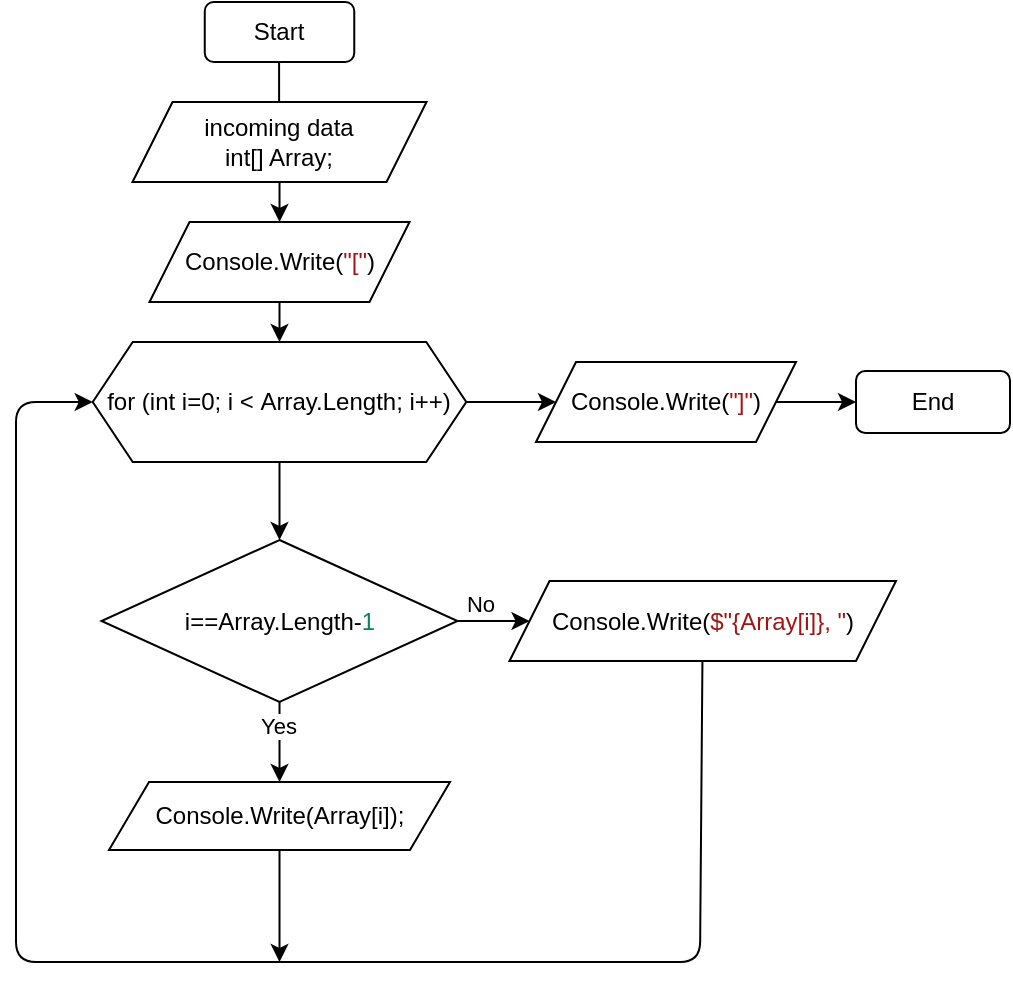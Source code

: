 <mxfile>
    <diagram id="EK19xXZXsurz1Jw2k540" name="Страница 1">
        <mxGraphModel dx="837" dy="387" grid="1" gridSize="10" guides="1" tooltips="1" connect="1" arrows="1" fold="1" page="1" pageScale="1" pageWidth="827" pageHeight="1169" math="0" shadow="0">
            <root>
                <mxCell id="0"/>
                <mxCell id="1" parent="0"/>
                <mxCell id="2" value="Start" style="rounded=1;whiteSpace=wrap;html=1;" parent="1" vertex="1">
                    <mxGeometry x="334.38" y="70" width="74.75" height="30" as="geometry"/>
                </mxCell>
                <mxCell id="3" value="" style="endArrow=classic;html=1;" parent="1" edge="1">
                    <mxGeometry width="50" height="50" relative="1" as="geometry">
                        <mxPoint x="371.55" y="100" as="sourcePoint"/>
                        <mxPoint x="371.55" y="140" as="targetPoint"/>
                    </mxGeometry>
                </mxCell>
                <mxCell id="31" style="edgeStyle=none;html=1;entryX=0.5;entryY=0;entryDx=0;entryDy=0;" edge="1" parent="1" source="5" target="24">
                    <mxGeometry relative="1" as="geometry">
                        <Array as="points"/>
                    </mxGeometry>
                </mxCell>
                <mxCell id="32" value="Yes" style="edgeLabel;html=1;align=center;verticalAlign=middle;resizable=0;points=[];" vertex="1" connectable="0" parent="31">
                    <mxGeometry x="-0.406" y="-1" relative="1" as="geometry">
                        <mxPoint as="offset"/>
                    </mxGeometry>
                </mxCell>
                <mxCell id="33" style="edgeStyle=none;html=1;entryX=0;entryY=0.5;entryDx=0;entryDy=0;" edge="1" parent="1" source="5" target="29">
                    <mxGeometry relative="1" as="geometry"/>
                </mxCell>
                <mxCell id="34" value="No" style="edgeLabel;html=1;align=center;verticalAlign=middle;resizable=0;points=[];" vertex="1" connectable="0" parent="33">
                    <mxGeometry x="0.407" y="1" relative="1" as="geometry">
                        <mxPoint x="-15" y="-8" as="offset"/>
                    </mxGeometry>
                </mxCell>
                <mxCell id="5" value="&lt;div style=&quot;background-color: rgb(255 , 255 , 255) ; line-height: 19px&quot;&gt;&lt;font style=&quot;font-size: 12px&quot;&gt;i==Array.Length-&lt;span style=&quot;color: rgb(9 , 134 , 88)&quot;&gt;1&lt;/span&gt;&lt;/font&gt;&lt;/div&gt;" style="rhombus;whiteSpace=wrap;html=1;" parent="1" vertex="1">
                    <mxGeometry x="282.75" y="339" width="178.01" height="81" as="geometry"/>
                </mxCell>
                <mxCell id="26" style="edgeStyle=none;html=1;exitX=0.5;exitY=1;exitDx=0;exitDy=0;entryX=0.5;entryY=0;entryDx=0;entryDy=0;" edge="1" parent="1" source="7" target="5">
                    <mxGeometry relative="1" as="geometry"/>
                </mxCell>
                <mxCell id="39" style="edgeStyle=none;html=1;" edge="1" parent="1" source="7" target="37">
                    <mxGeometry relative="1" as="geometry"/>
                </mxCell>
                <mxCell id="7" value="for (int i=0; i &amp;lt;&amp;nbsp;Array.Length; i++)" style="shape=hexagon;perimeter=hexagonPerimeter2;whiteSpace=wrap;html=1;fixedSize=1;" parent="1" vertex="1">
                    <mxGeometry x="278.37" y="240" width="186.76" height="60" as="geometry"/>
                </mxCell>
                <mxCell id="10" value="End" style="rounded=1;whiteSpace=wrap;html=1;" parent="1" vertex="1">
                    <mxGeometry x="660" y="254.5" width="77" height="31" as="geometry"/>
                </mxCell>
                <mxCell id="44" style="edgeStyle=none;html=1;entryX=0.5;entryY=0;entryDx=0;entryDy=0;" edge="1" parent="1" source="23" target="42">
                    <mxGeometry relative="1" as="geometry"/>
                </mxCell>
                <mxCell id="23" value="&lt;span&gt;incoming data&lt;/span&gt;&lt;br&gt;&lt;span&gt;int[] Array;&lt;/span&gt;" style="shape=parallelogram;perimeter=parallelogramPerimeter;whiteSpace=wrap;html=1;fixedSize=1;" parent="1" vertex="1">
                    <mxGeometry x="298.26" y="120" width="147" height="40" as="geometry"/>
                </mxCell>
                <mxCell id="36" style="edgeStyle=none;html=1;" edge="1" parent="1" source="24">
                    <mxGeometry relative="1" as="geometry">
                        <mxPoint x="371.755" y="550.0" as="targetPoint"/>
                    </mxGeometry>
                </mxCell>
                <mxCell id="24" value="&lt;span&gt;Console.Write(Array[i]);&lt;/span&gt;" style="shape=parallelogram;perimeter=parallelogramPerimeter;whiteSpace=wrap;html=1;fixedSize=1;" parent="1" vertex="1">
                    <mxGeometry x="286.51" y="460" width="170.49" height="34" as="geometry"/>
                </mxCell>
                <mxCell id="35" style="edgeStyle=none;html=1;entryX=0;entryY=0.5;entryDx=0;entryDy=0;" edge="1" parent="1" source="29" target="7">
                    <mxGeometry relative="1" as="geometry">
                        <mxPoint x="250" y="268.621" as="targetPoint"/>
                        <Array as="points">
                            <mxPoint x="582" y="550"/>
                            <mxPoint x="240" y="550"/>
                            <mxPoint x="240" y="270"/>
                        </Array>
                    </mxGeometry>
                </mxCell>
                <mxCell id="29" value="&lt;div style=&quot;background-color: rgb(255 , 255 , 255) ; line-height: 19px&quot;&gt;&lt;font style=&quot;font-size: 12px&quot;&gt;Console.Write(&lt;span style=&quot;color: rgb(163 , 21 , 21)&quot;&gt;$&quot;{Array[i]}, &quot;&lt;/span&gt;)&lt;/font&gt;&lt;/div&gt;" style="shape=parallelogram;perimeter=parallelogramPerimeter;whiteSpace=wrap;html=1;fixedSize=1;" vertex="1" parent="1">
                    <mxGeometry x="486.76" y="359.5" width="193.24" height="40" as="geometry"/>
                </mxCell>
                <mxCell id="41" style="edgeStyle=none;html=1;" edge="1" parent="1" source="37">
                    <mxGeometry relative="1" as="geometry">
                        <mxPoint x="660" y="270" as="targetPoint"/>
                    </mxGeometry>
                </mxCell>
                <mxCell id="37" value="&lt;span style=&quot;background-color: rgb(255 , 255 , 255)&quot;&gt;Console.Write(&lt;/span&gt;&lt;span style=&quot;background-color: rgb(255 , 255 , 255) ; color: rgb(163 , 21 , 21)&quot;&gt;&quot;]&quot;&lt;/span&gt;&lt;span style=&quot;background-color: rgb(255 , 255 , 255)&quot;&gt;)&lt;/span&gt;" style="shape=parallelogram;perimeter=parallelogramPerimeter;whiteSpace=wrap;html=1;fixedSize=1;" vertex="1" parent="1">
                    <mxGeometry x="500" y="250" width="130" height="40" as="geometry"/>
                </mxCell>
                <mxCell id="43" style="edgeStyle=none;html=1;entryX=0.5;entryY=0;entryDx=0;entryDy=0;" edge="1" parent="1" source="42" target="7">
                    <mxGeometry relative="1" as="geometry"/>
                </mxCell>
                <mxCell id="42" value="&lt;span style=&quot;background-color: rgb(255 , 255 , 255)&quot;&gt;Console.Write(&lt;/span&gt;&lt;span style=&quot;background-color: rgb(255 , 255 , 255) ; color: rgb(163 , 21 , 21)&quot;&gt;&quot;[&quot;&lt;/span&gt;&lt;span style=&quot;background-color: rgb(255 , 255 , 255)&quot;&gt;)&lt;/span&gt;" style="shape=parallelogram;perimeter=parallelogramPerimeter;whiteSpace=wrap;html=1;fixedSize=1;" vertex="1" parent="1">
                    <mxGeometry x="306.76" y="180" width="130" height="40" as="geometry"/>
                </mxCell>
            </root>
        </mxGraphModel>
    </diagram>
</mxfile>